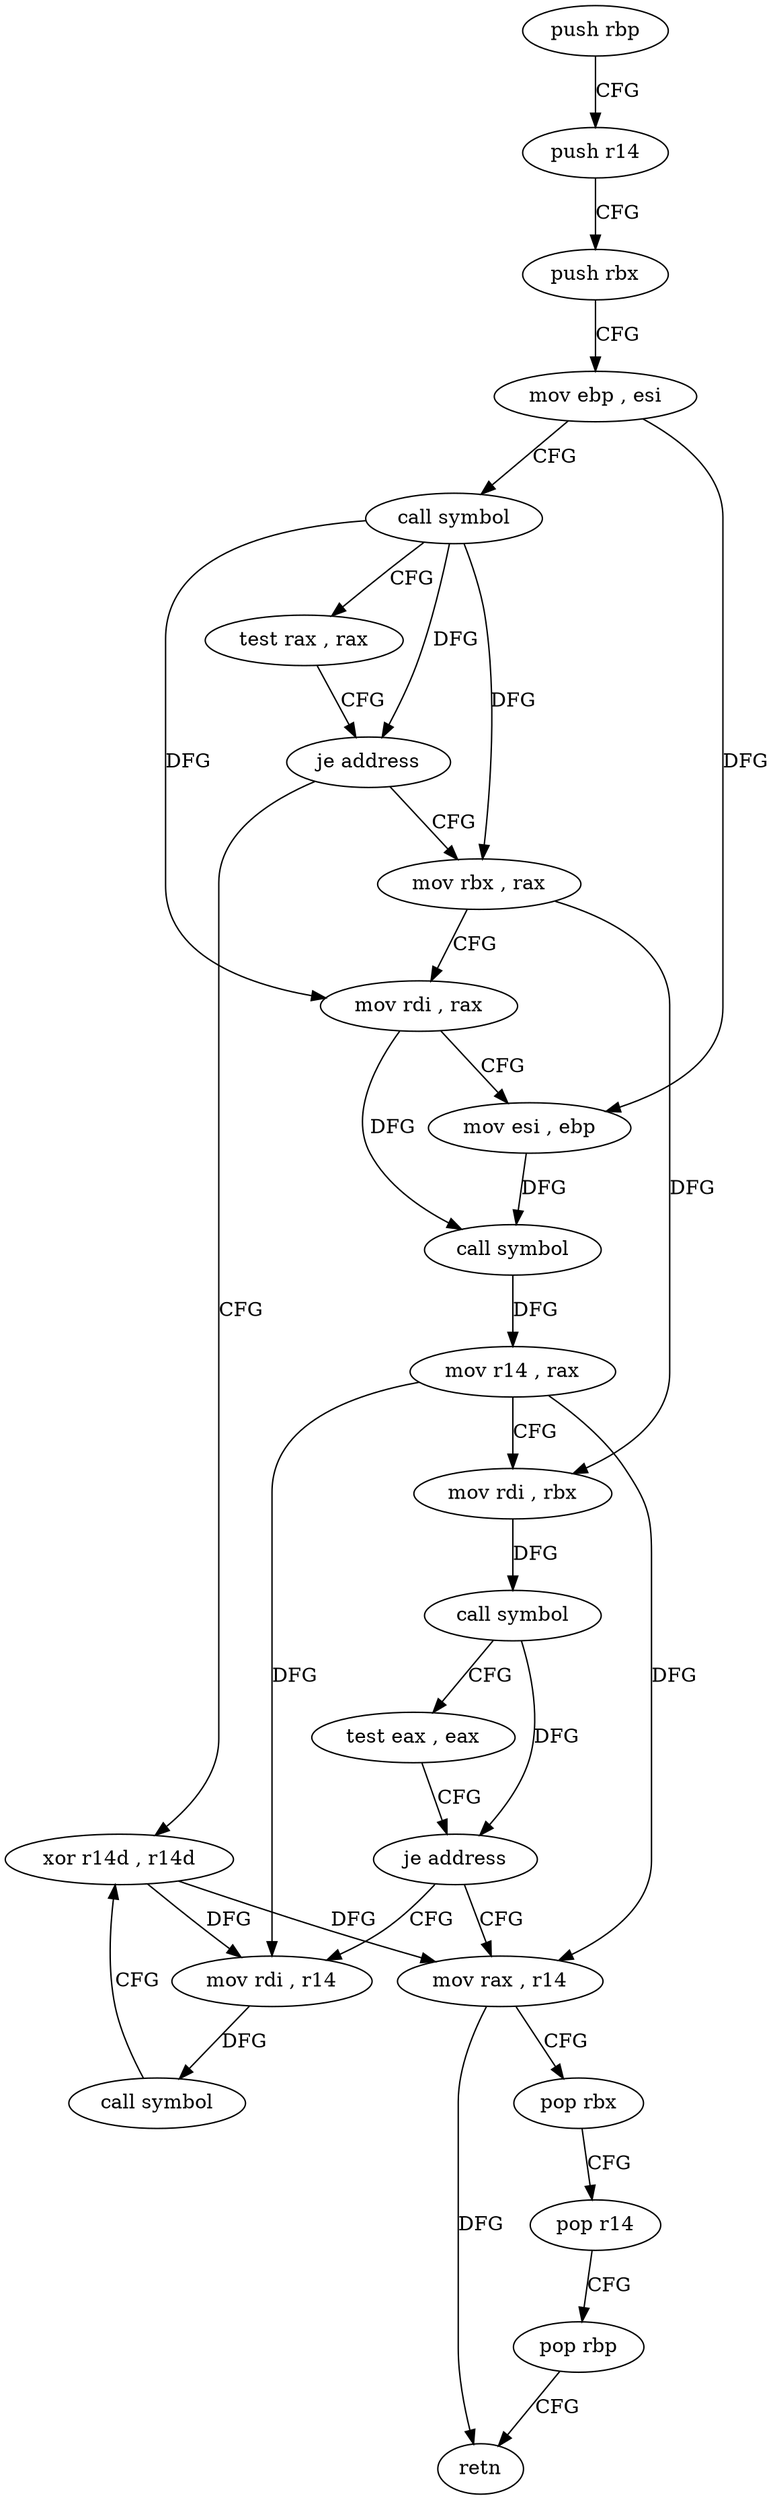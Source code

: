 digraph "func" {
"4253904" [label = "push rbp" ]
"4253905" [label = "push r14" ]
"4253907" [label = "push rbx" ]
"4253908" [label = "mov ebp , esi" ]
"4253910" [label = "call symbol" ]
"4253915" [label = "test rax , rax" ]
"4253918" [label = "je address" ]
"4253956" [label = "xor r14d , r14d" ]
"4253920" [label = "mov rbx , rax" ]
"4253959" [label = "mov rax , r14" ]
"4253923" [label = "mov rdi , rax" ]
"4253926" [label = "mov esi , ebp" ]
"4253928" [label = "call symbol" ]
"4253933" [label = "mov r14 , rax" ]
"4253936" [label = "mov rdi , rbx" ]
"4253939" [label = "call symbol" ]
"4253944" [label = "test eax , eax" ]
"4253946" [label = "je address" ]
"4253948" [label = "mov rdi , r14" ]
"4253962" [label = "pop rbx" ]
"4253963" [label = "pop r14" ]
"4253965" [label = "pop rbp" ]
"4253966" [label = "retn" ]
"4253951" [label = "call symbol" ]
"4253904" -> "4253905" [ label = "CFG" ]
"4253905" -> "4253907" [ label = "CFG" ]
"4253907" -> "4253908" [ label = "CFG" ]
"4253908" -> "4253910" [ label = "CFG" ]
"4253908" -> "4253926" [ label = "DFG" ]
"4253910" -> "4253915" [ label = "CFG" ]
"4253910" -> "4253918" [ label = "DFG" ]
"4253910" -> "4253920" [ label = "DFG" ]
"4253910" -> "4253923" [ label = "DFG" ]
"4253915" -> "4253918" [ label = "CFG" ]
"4253918" -> "4253956" [ label = "CFG" ]
"4253918" -> "4253920" [ label = "CFG" ]
"4253956" -> "4253959" [ label = "DFG" ]
"4253956" -> "4253948" [ label = "DFG" ]
"4253920" -> "4253923" [ label = "CFG" ]
"4253920" -> "4253936" [ label = "DFG" ]
"4253959" -> "4253962" [ label = "CFG" ]
"4253959" -> "4253966" [ label = "DFG" ]
"4253923" -> "4253926" [ label = "CFG" ]
"4253923" -> "4253928" [ label = "DFG" ]
"4253926" -> "4253928" [ label = "DFG" ]
"4253928" -> "4253933" [ label = "DFG" ]
"4253933" -> "4253936" [ label = "CFG" ]
"4253933" -> "4253959" [ label = "DFG" ]
"4253933" -> "4253948" [ label = "DFG" ]
"4253936" -> "4253939" [ label = "DFG" ]
"4253939" -> "4253944" [ label = "CFG" ]
"4253939" -> "4253946" [ label = "DFG" ]
"4253944" -> "4253946" [ label = "CFG" ]
"4253946" -> "4253959" [ label = "CFG" ]
"4253946" -> "4253948" [ label = "CFG" ]
"4253948" -> "4253951" [ label = "DFG" ]
"4253962" -> "4253963" [ label = "CFG" ]
"4253963" -> "4253965" [ label = "CFG" ]
"4253965" -> "4253966" [ label = "CFG" ]
"4253951" -> "4253956" [ label = "CFG" ]
}
